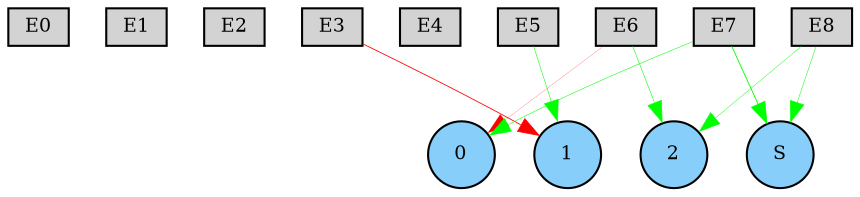 digraph {
	node [fontsize=9 height=0.2 shape=circle width=0.2]
	subgraph inputs {
		node [shape=box style=filled]
		rank=source
		E0 [fillcolor=lightgray]
		E1 [fillcolor=lightgray]
		E0 -> E1 [style=invis]
		E2 [fillcolor=lightgray]
		E1 -> E2 [style=invis]
		E3 [fillcolor=lightgray]
		E2 -> E3 [style=invis]
		E4 [fillcolor=lightgray]
		E3 -> E4 [style=invis]
		E5 [fillcolor=lightgray]
		E4 -> E5 [style=invis]
		E6 [fillcolor=lightgray]
		E5 -> E6 [style=invis]
		E7 [fillcolor=lightgray]
		E6 -> E7 [style=invis]
		E8 [fillcolor=lightgray]
		E7 -> E8 [style=invis]
	}
	subgraph outputs {
		node [style=filled]
		rank=sink
		0 [fillcolor=lightskyblue fontsize=9 height=0.2 shape=circle width=0.2]
		1 [fillcolor=lightskyblue fontsize=9 height=0.2 shape=circle width=0.2]
		0 -> 1 [style=invis]
		2 [fillcolor=lightskyblue fontsize=9 height=0.2 shape=circle width=0.2]
		1 -> 2 [style=invis]
		S [fillcolor=lightskyblue fontsize=9 height=0.2 shape=circle width=0.2]
		2 -> S [style=invis]
	}
	E8 -> 2 [color=green penwidth=0.20038679466553233 style=solid]
	E7 -> 0 [color=green penwidth=0.25250051872463364 style=solid]
	E3 -> 1 [color=red penwidth=0.3945657240624335 style=solid]
	E6 -> 2 [color=green penwidth=0.26196095419234033 style=solid]
	E5 -> 1 [color=green penwidth=0.26358967282192214 style=solid]
	E6 -> 0 [color=red penwidth=0.10068002389021319 style=solid]
	E8 -> S [color=green penwidth=0.23201384805456488 style=solid]
	E7 -> S [color=green penwidth=0.41883469358170156 style=solid]
}
